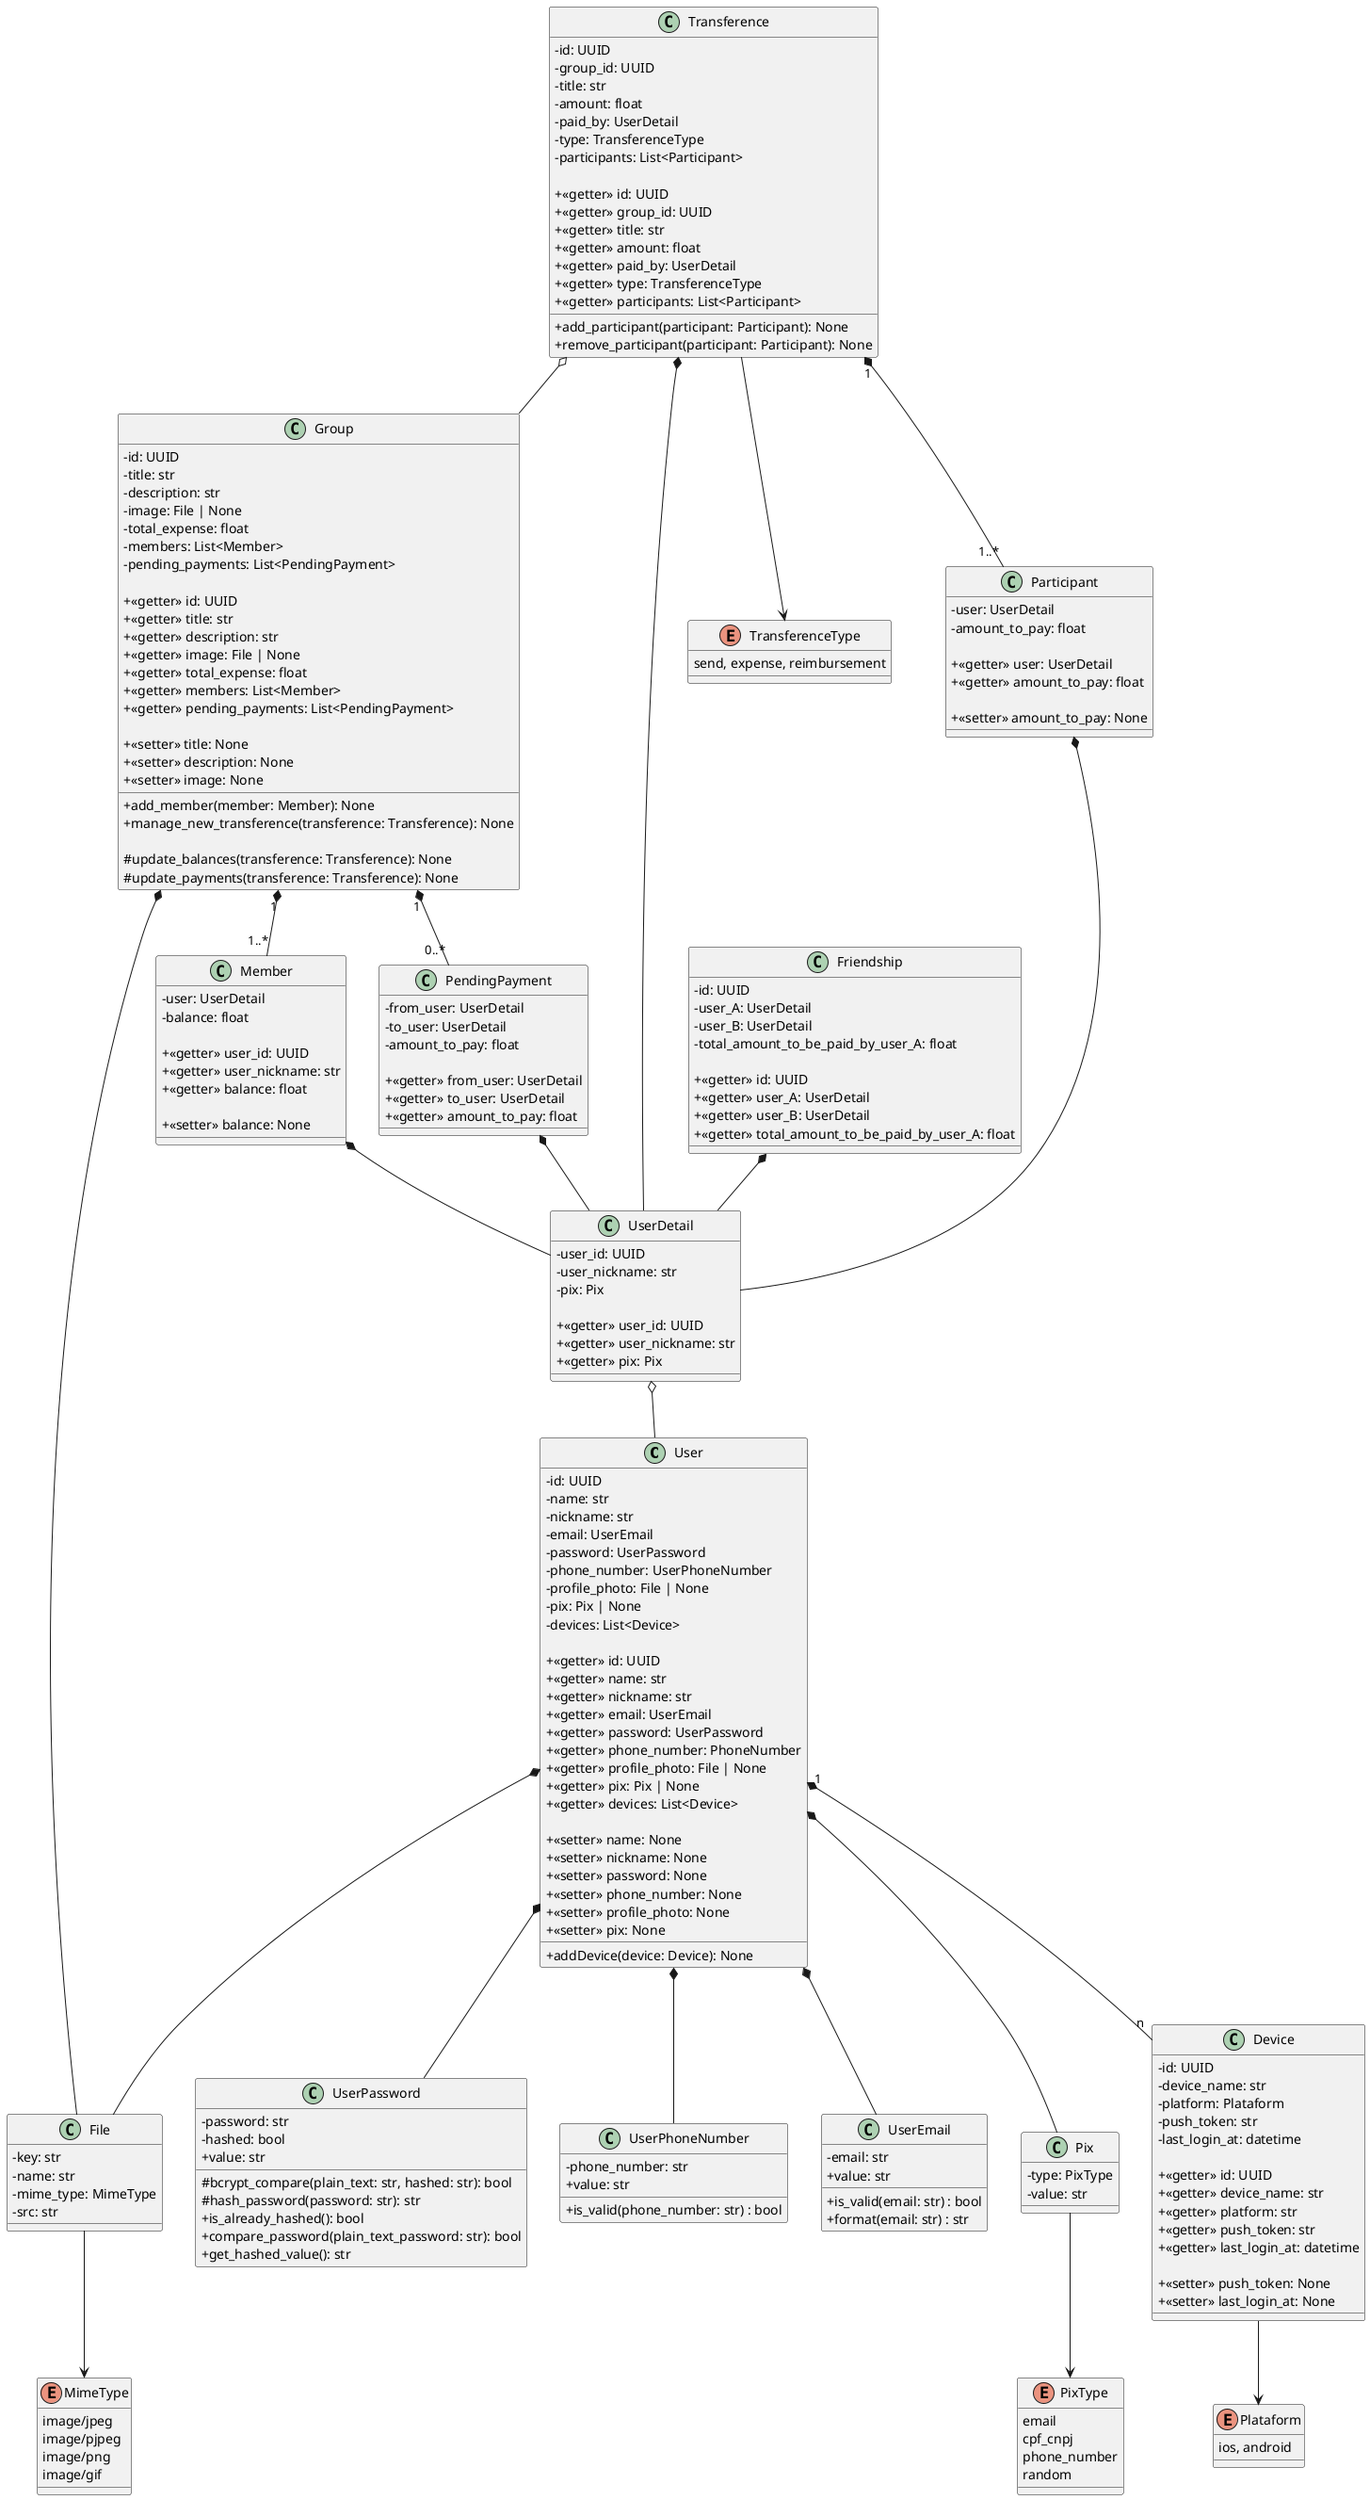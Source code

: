 @startuml "FazAConta Classes"

skinparam classAttributeIconSize 0

class User {
  - id: UUID
  - name: str
  - nickname: str
  - email: UserEmail
  - password: UserPassword
  - phone_number: UserPhoneNumber
  - profile_photo: File | None
  - pix: Pix | None
  - devices: List<Device>

  + <<getter>> id: UUID
  + <<getter>> name: str
  + <<getter>> nickname: str
  + <<getter>> email: UserEmail
  + <<getter>> password: UserPassword
  + <<getter>> phone_number: PhoneNumber
  + <<getter>> profile_photo: File | None
  + <<getter>> pix: Pix | None
  + <<getter>> devices: List<Device>

  + <<setter>> name: None
  + <<setter>> nickname: None
  + <<setter>> password: None
  + <<setter>> phone_number: None  
  + <<setter>> profile_photo: None
  + <<setter>> pix: None

  + addDevice(device: Device): None
}

class UserEmail {
  - email: str
  + value: str

  + is_valid(email: str) : bool
  + format(email: str) : str
}

class UserPassword {
  - password: str
  - hashed: bool
  + value: str

  # bcrypt_compare(plain_text: str, hashed: str): bool
  # hash_password(password: str): str
  + is_already_hashed(): bool
  + compare_password(plain_text_password: str): bool
  + get_hashed_value(): str
}

class UserPhoneNumber {
  - phone_number: str
  + value: str

  + is_valid(phone_number: str) : bool
}

class File {
  - key: str
  - name: str
  - mime_type: MimeType
  - src: str
}

enum MimeType {
  image/jpeg
  image/pjpeg
  image/png
  image/gif
}

class Pix {
  - type: PixType
  - value: str
}

enum PixType {
  email
  cpf_cnpj 
  phone_number 
  random
}

class Device {
  - id: UUID
  - device_name: str
  - platform: Plataform
  - push_token: str
  - last_login_at: datetime

  + <<getter>> id: UUID
  + <<getter>> device_name: str
  + <<getter>> platform: str
  + <<getter>> push_token: str
  + <<getter>> last_login_at: datetime

  + <<setter>> push_token: None
  + <<setter>> last_login_at: None
}

enum Plataform {
  ios, android
}

class UserDetail {
  - user_id: UUID
  - user_nickname: str
  - pix: Pix

  + <<getter>> user_id: UUID
  + <<getter>> user_nickname: str
  + <<getter>> pix: Pix
}

User *-- UserEmail
User *-- UserPassword
User *-- UserPhoneNumber
User *-- File
User *-- Pix
User "1" *-- "n" Device

File --> MimeType
Pix --> PixType
Device --> Plataform

UserDetail o-- User

class Group {
  - id: UUID
  - title: str
  - description: str
  - image: File | None
  - total_expense: float
  - members: List<Member>
  - pending_payments: List<PendingPayment>

  + <<getter>> id: UUID
  + <<getter>> title: str
  + <<getter>> description: str
  + <<getter>> image: File | None
  + <<getter>> total_expense: float
  + <<getter>> members: List<Member>
  + <<getter>> pending_payments: List<PendingPayment>

  + <<setter>> title: None
  + <<setter>> description: None
  + <<setter>> image: None

  + add_member(member: Member): None
  + manage_new_transference(transference: Transference): None

  # update_balances(transference: Transference): None
  # update_payments(transference: Transference): None
}

class Member {
  - user: UserDetail
  - balance: float

  + <<getter>> user_id: UUID
  + <<getter>> user_nickname: str
  + <<getter>> balance: float

  + <<setter>> balance: None
}

class Transference {
  - id: UUID
  - group_id: UUID
  - title: str
  - amount: float
  - paid_by: UserDetail
  - type: TransferenceType
  - participants: List<Participant>

  + <<getter>> id: UUID
  + <<getter>> group_id: UUID
  + <<getter>> title: str
  + <<getter>> amount: float
  + <<getter>> paid_by: UserDetail
  + <<getter>> type: TransferenceType
  + <<getter>> participants: List<Participant>

  + add_participant(participant: Participant): None
  + remove_participant(participant: Participant): None
}

enum TransferenceType {
  send, expense, reimbursement
}

class Participant {
  - user: UserDetail
  - amount_to_pay: float

  + <<getter>> user: UserDetail 
  + <<getter>> amount_to_pay: float

  + <<setter>> amount_to_pay: None
}

class PendingPayment {
  - from_user: UserDetail
  - to_user: UserDetail
  - amount_to_pay: float

  + <<getter>> from_user: UserDetail
  + <<getter>> to_user: UserDetail 
  + <<getter>> amount_to_pay: float  
}

Group "1" *-- "1..*" Member
Group "1" *-- "0..*" PendingPayment
Group *-- File

Member *-- UserDetail
PendingPayment *-- UserDetail

Transference o-- Group
Transference *-- UserDetail
Transference "1" *-- "1..*" Participant
Transference --> TransferenceType

Participant *-- UserDetail

class Friendship {
  - id: UUID
  - user_A: UserDetail
  - user_B: UserDetail
  - total_amount_to_be_paid_by_user_A: float

  + <<getter>> id: UUID
  + <<getter>> user_A: UserDetail
  + <<getter>> user_B: UserDetail
  + <<getter>> total_amount_to_be_paid_by_user_A: float
}

Friendship *-- UserDetail

@enduml
